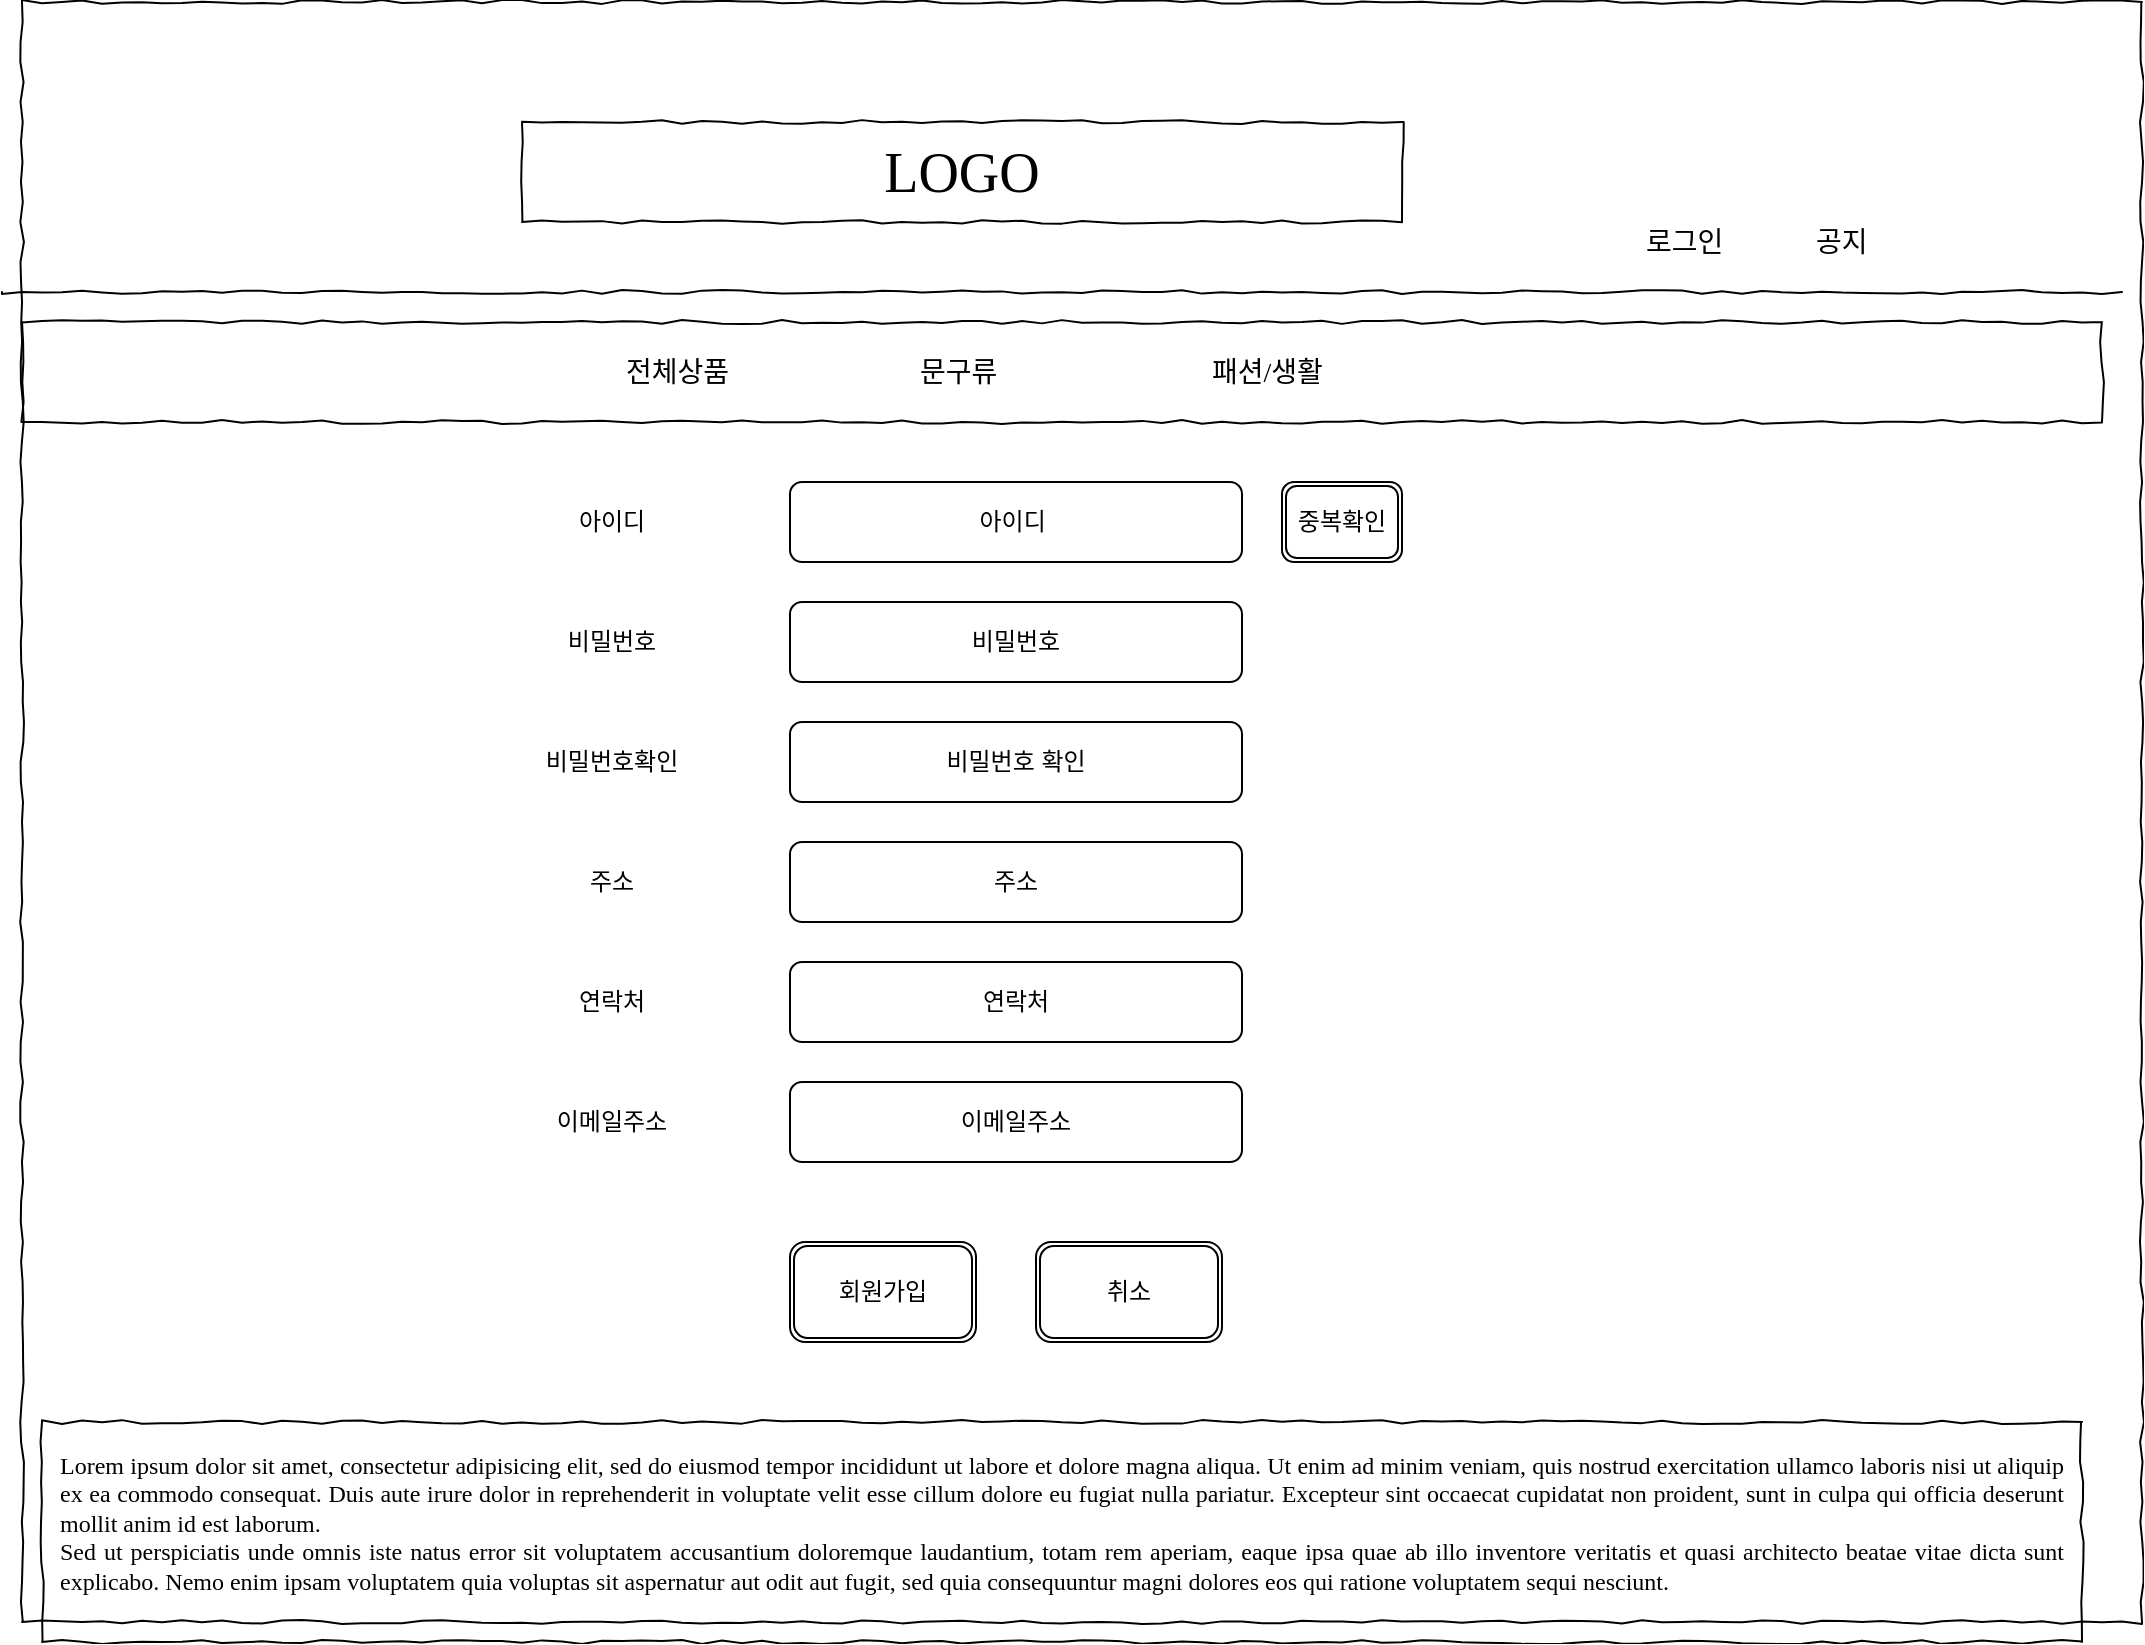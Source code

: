 <mxfile version="13.6.2" type="github">
  <diagram id="auSQH_ozP-fbKtCwQX6T" name="Page-1">
    <mxGraphModel dx="1422" dy="762" grid="1" gridSize="10" guides="1" tooltips="1" connect="1" arrows="1" fold="1" page="1" pageScale="1" pageWidth="827" pageHeight="1169" math="0" shadow="0">
      <root>
        <mxCell id="0" />
        <mxCell id="1" parent="0" />
        <mxCell id="gSJi5fGscnwKrzjRm0TT-1" value="" style="whiteSpace=wrap;html=1;rounded=0;shadow=0;labelBackgroundColor=none;strokeColor=#000000;strokeWidth=1;fillColor=none;fontFamily=Verdana;fontSize=12;fontColor=#000000;align=center;comic=1;" vertex="1" parent="1">
          <mxGeometry x="30" width="1060" height="810" as="geometry" />
        </mxCell>
        <mxCell id="gSJi5fGscnwKrzjRm0TT-2" value="LOGO" style="whiteSpace=wrap;html=1;rounded=0;shadow=0;labelBackgroundColor=none;strokeWidth=1;fontFamily=Verdana;fontSize=28;align=center;comic=1;" vertex="1" parent="1">
          <mxGeometry x="280" y="60" width="440" height="50" as="geometry" />
        </mxCell>
        <mxCell id="gSJi5fGscnwKrzjRm0TT-3" value="로그인" style="text;html=1;points=[];align=left;verticalAlign=top;spacingTop=-4;fontSize=14;fontFamily=Verdana" vertex="1" parent="1">
          <mxGeometry x="840" y="110" width="60" height="20" as="geometry" />
        </mxCell>
        <mxCell id="gSJi5fGscnwKrzjRm0TT-4" value="공지" style="text;html=1;points=[];align=left;verticalAlign=top;spacingTop=-4;fontSize=14;fontFamily=Verdana" vertex="1" parent="1">
          <mxGeometry x="925" y="110" width="60" height="20" as="geometry" />
        </mxCell>
        <mxCell id="gSJi5fGscnwKrzjRm0TT-5" value="" style="line;strokeWidth=1;html=1;rounded=0;shadow=0;labelBackgroundColor=none;fillColor=none;fontFamily=Verdana;fontSize=14;fontColor=#000000;align=center;comic=1;" vertex="1" parent="1">
          <mxGeometry x="20" y="140" width="1060" height="10" as="geometry" />
        </mxCell>
        <mxCell id="gSJi5fGscnwKrzjRm0TT-6" value="" style="whiteSpace=wrap;html=1;rounded=0;shadow=0;labelBackgroundColor=none;strokeWidth=1;fillColor=none;fontFamily=Verdana;fontSize=12;align=center;comic=1;" vertex="1" parent="1">
          <mxGeometry x="30" y="160" width="1040" height="50" as="geometry" />
        </mxCell>
        <mxCell id="gSJi5fGscnwKrzjRm0TT-7" value="전체상품" style="text;html=1;points=[];align=left;verticalAlign=top;spacingTop=-4;fontSize=14;fontFamily=Verdana" vertex="1" parent="1">
          <mxGeometry x="330" y="175" width="60" height="20" as="geometry" />
        </mxCell>
        <mxCell id="gSJi5fGscnwKrzjRm0TT-8" value="문구류" style="text;html=1;points=[];align=left;verticalAlign=top;spacingTop=-4;fontSize=14;fontFamily=Verdana" vertex="1" parent="1">
          <mxGeometry x="477" y="175" width="60" height="20" as="geometry" />
        </mxCell>
        <mxCell id="gSJi5fGscnwKrzjRm0TT-9" value="패션/생활" style="text;html=1;points=[];align=left;verticalAlign=top;spacingTop=-4;fontSize=14;fontFamily=Verdana" vertex="1" parent="1">
          <mxGeometry x="623" y="175" width="60" height="20" as="geometry" />
        </mxCell>
        <mxCell id="gSJi5fGscnwKrzjRm0TT-10" value="&lt;div style=&quot;text-align: justify&quot;&gt;&lt;span&gt;Lorem ipsum dolor sit amet, consectetur adipisicing elit, sed do eiusmod tempor incididunt ut labore et dolore magna aliqua. Ut enim ad minim veniam, quis nostrud exercitation ullamco laboris nisi ut aliquip ex ea commodo consequat. Duis aute irure dolor in reprehenderit in voluptate velit esse cillum dolore eu fugiat nulla pariatur. Excepteur sint occaecat cupidatat non proident, sunt in culpa qui officia deserunt mollit anim id est laborum.&lt;/span&gt;&lt;/div&gt;&lt;div style=&quot;text-align: justify&quot;&gt;&lt;span&gt;Sed ut perspiciatis unde omnis iste natus error sit voluptatem accusantium doloremque laudantium, totam rem aperiam, eaque ipsa quae ab illo inventore veritatis et quasi architecto beatae vitae dicta sunt explicabo. Nemo enim ipsam voluptatem quia voluptas sit aspernatur aut odit aut fugit, sed quia consequuntur magni dolores eos qui ratione voluptatem sequi nesciunt.&amp;nbsp;&lt;/span&gt;&lt;/div&gt;" style="whiteSpace=wrap;html=1;rounded=0;shadow=0;labelBackgroundColor=none;strokeWidth=1;fillColor=none;fontFamily=Verdana;fontSize=12;align=center;verticalAlign=top;spacing=10;comic=1;" vertex="1" parent="1">
          <mxGeometry x="40" y="710" width="1020" height="110" as="geometry" />
        </mxCell>
        <mxCell id="gSJi5fGscnwKrzjRm0TT-25" value="아이디&amp;nbsp;" style="shape=ext;rounded=1;html=1;whiteSpace=wrap;" vertex="1" parent="1">
          <mxGeometry x="414" y="240" width="226" height="40" as="geometry" />
        </mxCell>
        <mxCell id="gSJi5fGscnwKrzjRm0TT-26" value="비밀번호" style="shape=ext;rounded=1;html=1;whiteSpace=wrap;" vertex="1" parent="1">
          <mxGeometry x="414" y="300" width="226" height="40" as="geometry" />
        </mxCell>
        <mxCell id="gSJi5fGscnwKrzjRm0TT-27" value="비밀번호 확인" style="shape=ext;rounded=1;html=1;whiteSpace=wrap;" vertex="1" parent="1">
          <mxGeometry x="414" y="360" width="226" height="40" as="geometry" />
        </mxCell>
        <mxCell id="gSJi5fGscnwKrzjRm0TT-28" value="주소" style="shape=ext;rounded=1;html=1;whiteSpace=wrap;" vertex="1" parent="1">
          <mxGeometry x="414" y="420" width="226" height="40" as="geometry" />
        </mxCell>
        <mxCell id="gSJi5fGscnwKrzjRm0TT-29" value="연락처" style="shape=ext;rounded=1;html=1;whiteSpace=wrap;" vertex="1" parent="1">
          <mxGeometry x="414" y="480" width="226" height="40" as="geometry" />
        </mxCell>
        <mxCell id="gSJi5fGscnwKrzjRm0TT-30" value="이메일주소" style="shape=ext;rounded=1;html=1;whiteSpace=wrap;" vertex="1" parent="1">
          <mxGeometry x="414" y="540" width="226" height="40" as="geometry" />
        </mxCell>
        <mxCell id="gSJi5fGscnwKrzjRm0TT-31" value="회원가입" style="shape=ext;rounded=1;html=1;whiteSpace=wrap;double=1;" vertex="1" parent="1">
          <mxGeometry x="414" y="620" width="93" height="50" as="geometry" />
        </mxCell>
        <mxCell id="gSJi5fGscnwKrzjRm0TT-32" value="취소" style="shape=ext;rounded=1;html=1;whiteSpace=wrap;double=1;" vertex="1" parent="1">
          <mxGeometry x="537" y="620" width="93" height="50" as="geometry" />
        </mxCell>
        <mxCell id="gSJi5fGscnwKrzjRm0TT-33" value="중복확인" style="shape=ext;rounded=1;html=1;whiteSpace=wrap;double=1;" vertex="1" parent="1">
          <mxGeometry x="660" y="240" width="60" height="40" as="geometry" />
        </mxCell>
        <mxCell id="gSJi5fGscnwKrzjRm0TT-34" value="아이디" style="text;html=1;strokeColor=none;fillColor=none;align=center;verticalAlign=middle;whiteSpace=wrap;rounded=0;" vertex="1" parent="1">
          <mxGeometry x="280" y="240" width="90" height="40" as="geometry" />
        </mxCell>
        <mxCell id="gSJi5fGscnwKrzjRm0TT-35" value="비밀번호" style="text;html=1;strokeColor=none;fillColor=none;align=center;verticalAlign=middle;whiteSpace=wrap;rounded=0;" vertex="1" parent="1">
          <mxGeometry x="280" y="300" width="90" height="40" as="geometry" />
        </mxCell>
        <mxCell id="gSJi5fGscnwKrzjRm0TT-36" value="비밀번호확인" style="text;html=1;strokeColor=none;fillColor=none;align=center;verticalAlign=middle;whiteSpace=wrap;rounded=0;" vertex="1" parent="1">
          <mxGeometry x="280" y="360" width="90" height="40" as="geometry" />
        </mxCell>
        <mxCell id="gSJi5fGscnwKrzjRm0TT-37" value="주소" style="text;html=1;strokeColor=none;fillColor=none;align=center;verticalAlign=middle;whiteSpace=wrap;rounded=0;" vertex="1" parent="1">
          <mxGeometry x="280" y="420" width="90" height="40" as="geometry" />
        </mxCell>
        <mxCell id="gSJi5fGscnwKrzjRm0TT-38" value="연락처" style="text;html=1;strokeColor=none;fillColor=none;align=center;verticalAlign=middle;whiteSpace=wrap;rounded=0;" vertex="1" parent="1">
          <mxGeometry x="280" y="480" width="90" height="40" as="geometry" />
        </mxCell>
        <mxCell id="gSJi5fGscnwKrzjRm0TT-39" value="이메일주소" style="text;html=1;strokeColor=none;fillColor=none;align=center;verticalAlign=middle;whiteSpace=wrap;rounded=0;" vertex="1" parent="1">
          <mxGeometry x="280" y="540" width="90" height="40" as="geometry" />
        </mxCell>
      </root>
    </mxGraphModel>
  </diagram>
</mxfile>
